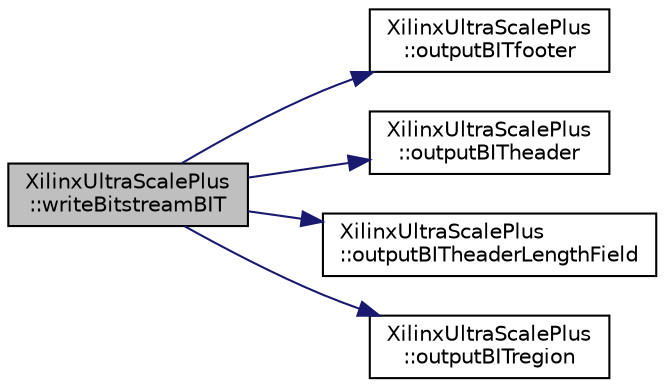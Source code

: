 digraph "XilinxUltraScalePlus::writeBitstreamBIT"
{
 // INTERACTIVE_SVG=YES
 // LATEX_PDF_SIZE
  edge [fontname="Helvetica",fontsize="10",labelfontname="Helvetica",labelfontsize="10"];
  node [fontname="Helvetica",fontsize="10",shape=record];
  rankdir="LR";
  Node1 [label="XilinxUltraScalePlus\l::writeBitstreamBIT",height=0.2,width=0.4,color="black", fillcolor="grey75", style="filled", fontcolor="black",tooltip=" "];
  Node1 -> Node2 [color="midnightblue",fontsize="10",style="solid",fontname="Helvetica"];
  Node2 [label="XilinxUltraScalePlus\l::outputBITfooter",height=0.2,width=0.4,color="black", fillcolor="white", style="filled",URL="$classXilinxUltraScalePlus.html#a4a2585026a2c51a19ccc56a8d2a6ed84",tooltip=" "];
  Node1 -> Node3 [color="midnightblue",fontsize="10",style="solid",fontname="Helvetica"];
  Node3 [label="XilinxUltraScalePlus\l::outputBITheader",height=0.2,width=0.4,color="black", fillcolor="white", style="filled",URL="$classXilinxUltraScalePlus.html#afc559facdbe2265596b7e082efc26c58",tooltip=" "];
  Node1 -> Node4 [color="midnightblue",fontsize="10",style="solid",fontname="Helvetica"];
  Node4 [label="XilinxUltraScalePlus\l::outputBITheaderLengthField",height=0.2,width=0.4,color="black", fillcolor="white", style="filled",URL="$classXilinxUltraScalePlus.html#a6fa73ce20c6b008bbf415c128d686a32",tooltip=" "];
  Node1 -> Node5 [color="midnightblue",fontsize="10",style="solid",fontname="Helvetica"];
  Node5 [label="XilinxUltraScalePlus\l::outputBITregion",height=0.2,width=0.4,color="black", fillcolor="white", style="filled",URL="$classXilinxUltraScalePlus.html#af79c926353e06d991963170d37eea6dc",tooltip=" "];
}
